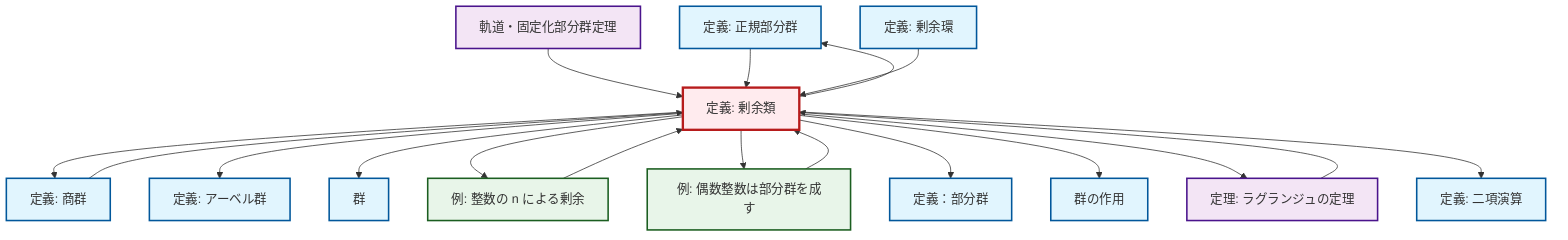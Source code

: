 graph TD
    classDef definition fill:#e1f5fe,stroke:#01579b,stroke-width:2px
    classDef theorem fill:#f3e5f5,stroke:#4a148c,stroke-width:2px
    classDef axiom fill:#fff3e0,stroke:#e65100,stroke-width:2px
    classDef example fill:#e8f5e9,stroke:#1b5e20,stroke-width:2px
    classDef current fill:#ffebee,stroke:#b71c1c,stroke-width:3px
    def-normal-subgroup["定義: 正規部分群"]:::definition
    def-subgroup["定義：部分群"]:::definition
    thm-orbit-stabilizer["軌道・固定化部分群定理"]:::theorem
    def-quotient-ring["定義: 剰余環"]:::definition
    def-coset["定義: 剰余類"]:::definition
    ex-quotient-integers-mod-n["例: 整数の n による剰余"]:::example
    def-group-action["群の作用"]:::definition
    ex-even-integers-subgroup["例: 偶数整数は部分群を成す"]:::example
    def-binary-operation["定義: 二項演算"]:::definition
    def-abelian-group["定義: アーベル群"]:::definition
    def-group["群"]:::definition
    thm-lagrange["定理: ラグランジュの定理"]:::theorem
    def-quotient-group["定義: 商群"]:::definition
    def-coset --> def-quotient-group
    def-coset --> def-abelian-group
    def-coset --> def-group
    def-coset --> ex-quotient-integers-mod-n
    ex-even-integers-subgroup --> def-coset
    def-quotient-group --> def-coset
    thm-lagrange --> def-coset
    thm-orbit-stabilizer --> def-coset
    def-coset --> ex-even-integers-subgroup
    def-normal-subgroup --> def-coset
    def-coset --> def-subgroup
    def-coset --> def-group-action
    def-coset --> def-normal-subgroup
    def-coset --> thm-lagrange
    def-coset --> def-binary-operation
    def-quotient-ring --> def-coset
    ex-quotient-integers-mod-n --> def-coset
    class def-coset current